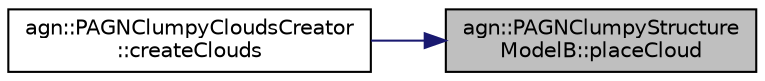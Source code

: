 digraph "agn::PAGNClumpyStructureModelB::placeCloud"
{
 // LATEX_PDF_SIZE
  edge [fontname="Helvetica",fontsize="10",labelfontname="Helvetica",labelfontsize="10"];
  node [fontname="Helvetica",fontsize="10",shape=record];
  rankdir="RL";
  Node1 [label="agn::PAGNClumpyStructure\lModelB::placeCloud",height=0.2,width=0.4,color="black", fillcolor="grey75", style="filled", fontcolor="black",tooltip=" "];
  Node1 -> Node2 [dir="back",color="midnightblue",fontsize="10",style="solid",fontname="Helvetica"];
  Node2 [label="agn::PAGNClumpyCloudsCreator\l::createClouds",height=0.2,width=0.4,color="black", fillcolor="white", style="filled",URL="$classagn_1_1_p_a_g_n_clumpy_clouds_creator.html#a98fc5fc0f7b8f090c0ebb72b6c197ba0",tooltip=" "];
}
